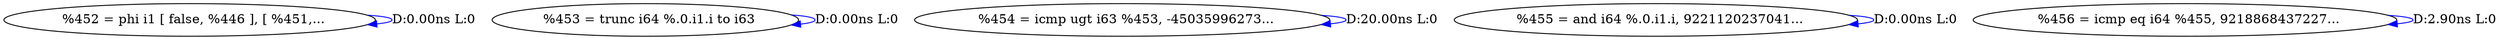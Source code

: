 digraph {
Node0x335c520[label="  %452 = phi i1 [ false, %446 ], [ %451,..."];
Node0x335c520 -> Node0x335c520[label="D:0.00ns L:0",color=blue];
Node0x335c600[label="  %453 = trunc i64 %.0.i1.i to i63"];
Node0x335c600 -> Node0x335c600[label="D:0.00ns L:0",color=blue];
Node0x335c6e0[label="  %454 = icmp ugt i63 %453, -45035996273..."];
Node0x335c6e0 -> Node0x335c6e0[label="D:20.00ns L:0",color=blue];
Node0x335c7c0[label="  %455 = and i64 %.0.i1.i, 9221120237041..."];
Node0x335c7c0 -> Node0x335c7c0[label="D:0.00ns L:0",color=blue];
Node0x335c8a0[label="  %456 = icmp eq i64 %455, 9218868437227..."];
Node0x335c8a0 -> Node0x335c8a0[label="D:2.90ns L:0",color=blue];
}
